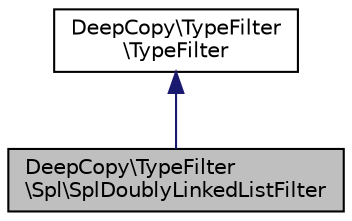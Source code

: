 digraph "DeepCopy\TypeFilter\Spl\SplDoublyLinkedListFilter"
{
  edge [fontname="Helvetica",fontsize="10",labelfontname="Helvetica",labelfontsize="10"];
  node [fontname="Helvetica",fontsize="10",shape=record];
  Node3 [label="DeepCopy\\TypeFilter\l\\Spl\\SplDoublyLinkedListFilter",height=0.2,width=0.4,color="black", fillcolor="grey75", style="filled", fontcolor="black"];
  Node4 -> Node3 [dir="back",color="midnightblue",fontsize="10",style="solid",fontname="Helvetica"];
  Node4 [label="DeepCopy\\TypeFilter\l\\TypeFilter",height=0.2,width=0.4,color="black", fillcolor="white", style="filled",URL="$interfaceDeepCopy_1_1TypeFilter_1_1TypeFilter.html"];
}
